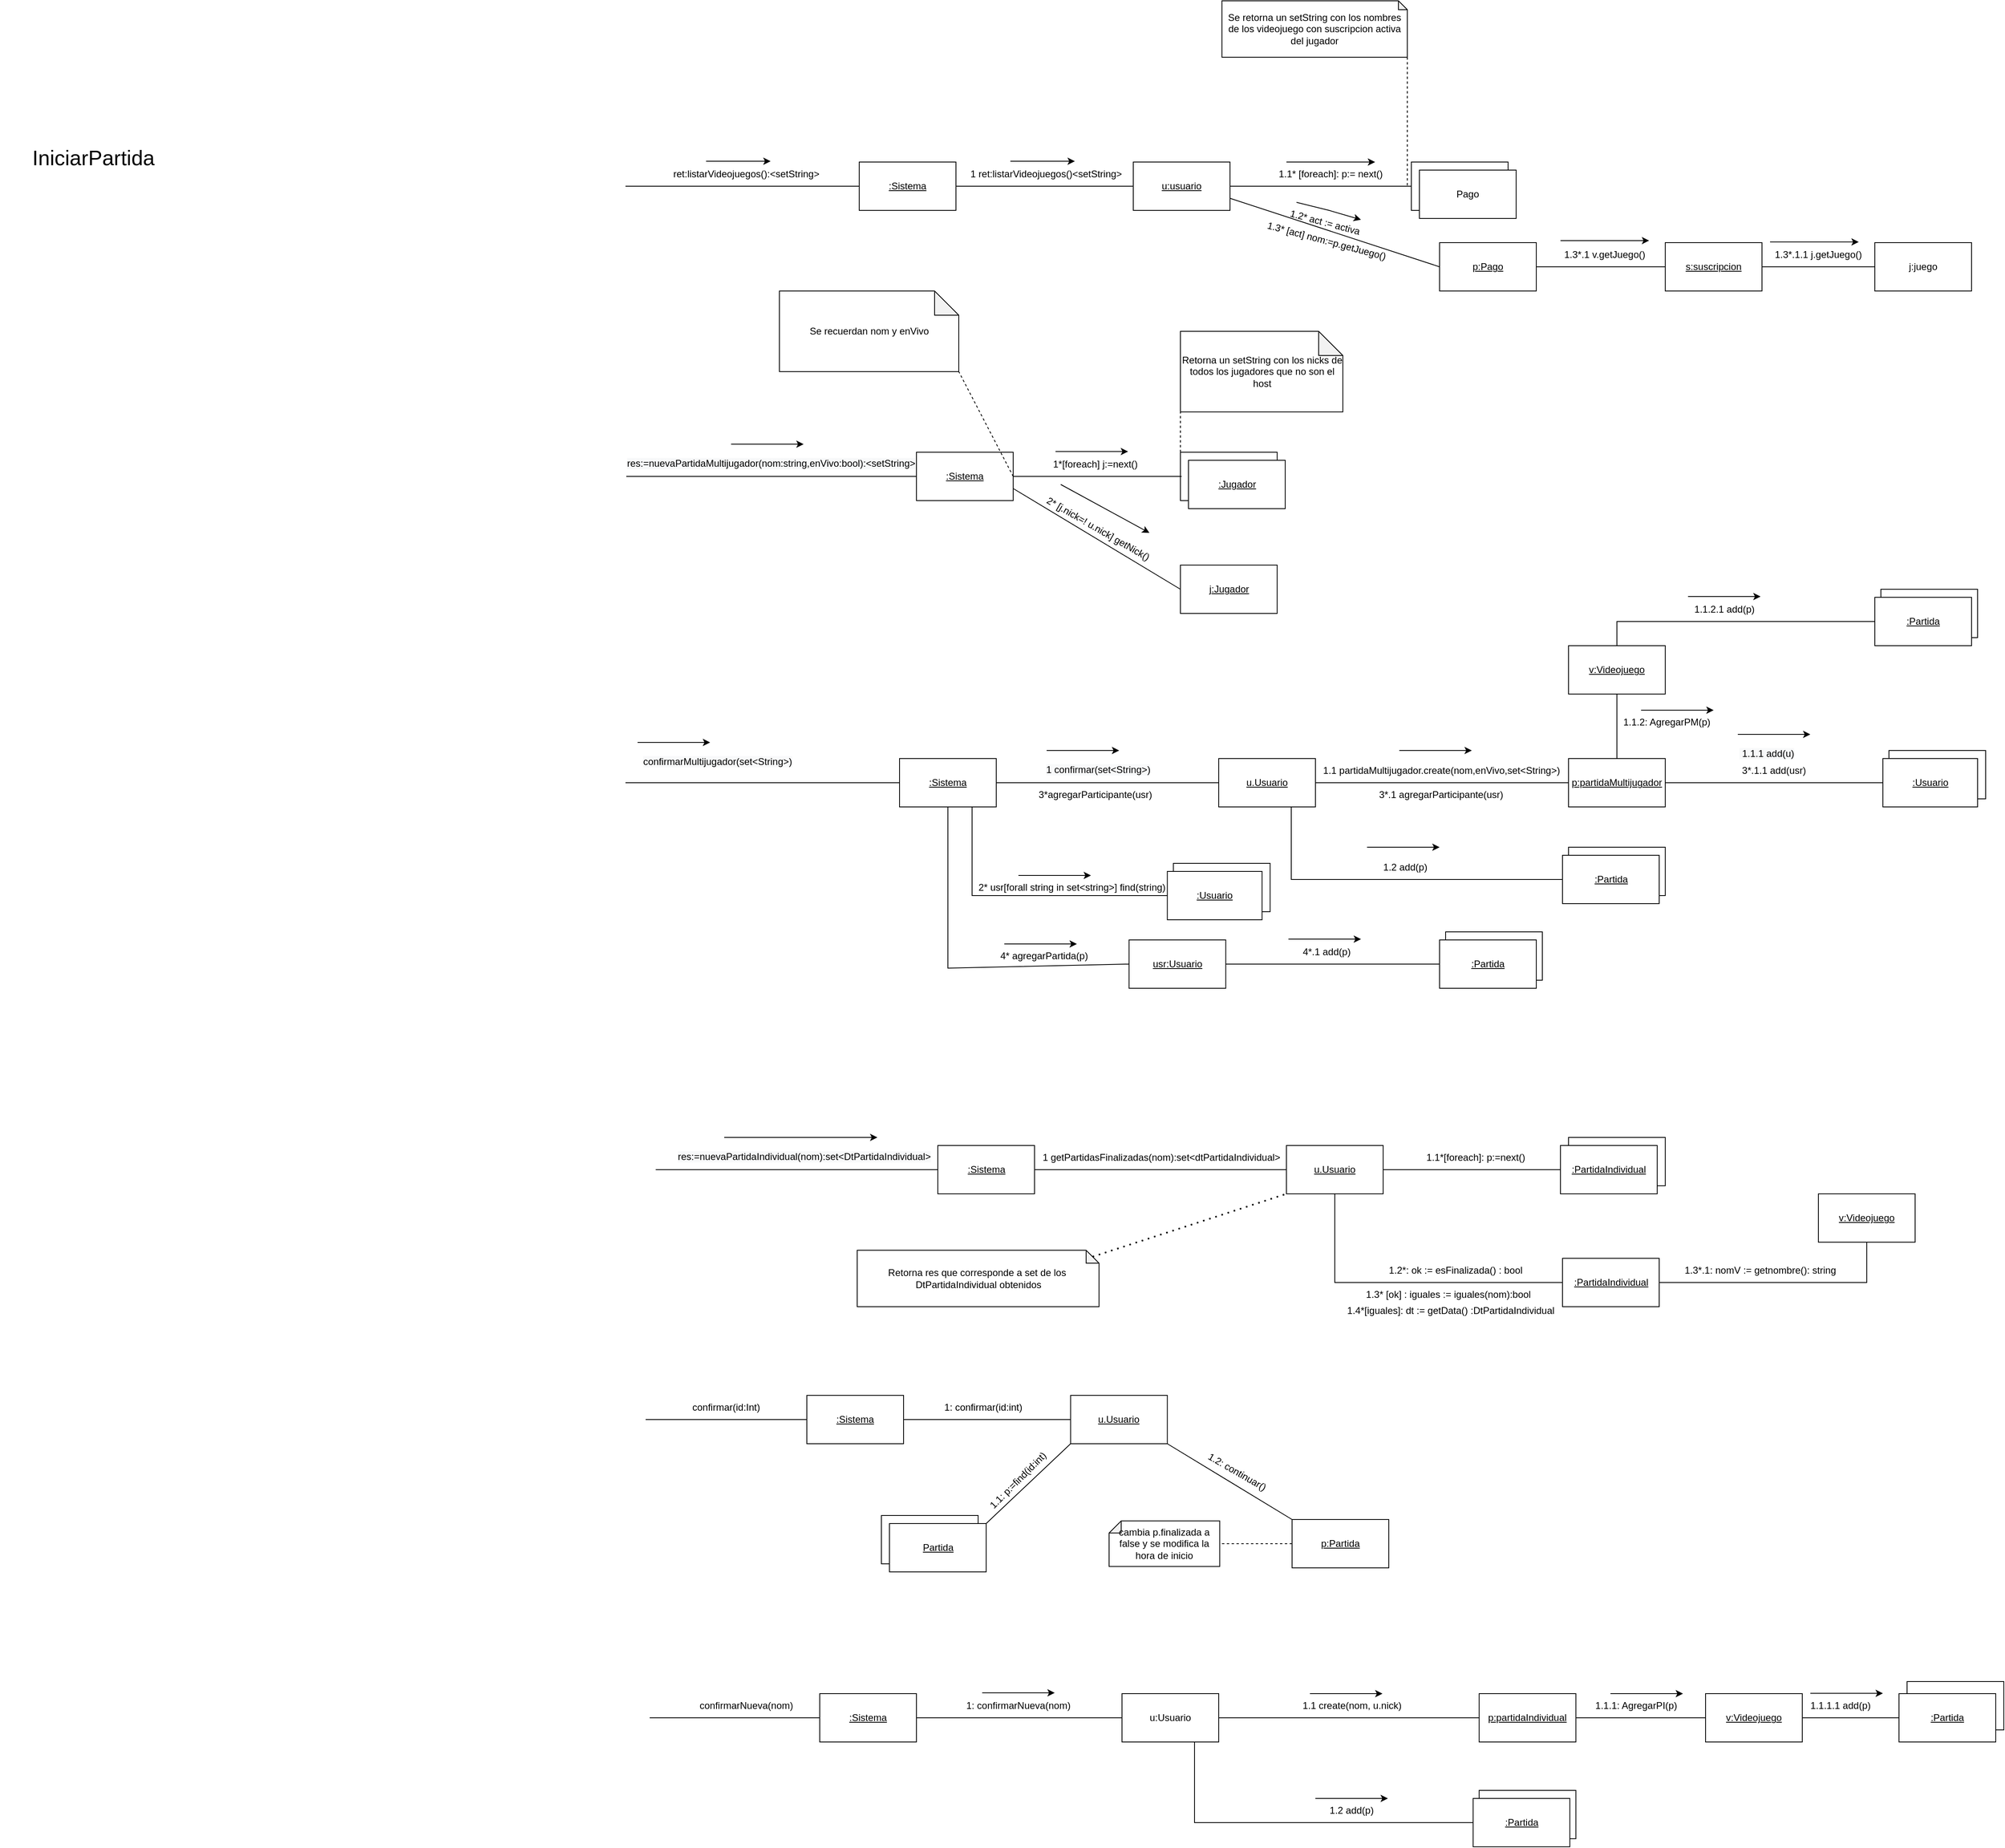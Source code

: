 <mxfile version="18.0.6" type="device"><diagram id="OtfDoVb4GbGmBOMdLBWS" name="Página-1"><mxGraphModel dx="2854" dy="2148" grid="1" gridSize="10" guides="1" tooltips="1" connect="1" arrows="1" fold="1" page="1" pageScale="1" pageWidth="827" pageHeight="1169" math="0" shadow="0"><root><mxCell id="0"/><mxCell id="1" parent="0"/><mxCell id="mD3LH7rzBi5h8LY1vuVC-164" value="&lt;u&gt;:Jugador&lt;/u&gt;" style="rounded=0;whiteSpace=wrap;html=1;" parent="1" vertex="1"><mxGeometry x="688.5" y="400" width="120" height="60" as="geometry"/></mxCell><mxCell id="mD3LH7rzBi5h8LY1vuVC-104" value="" style="rounded=0;whiteSpace=wrap;html=1;fontSize=26;" parent="1" vertex="1"><mxGeometry x="1170" y="1250" width="120" height="60" as="geometry"/></mxCell><mxCell id="mD3LH7rzBi5h8LY1vuVC-1" value="&lt;u&gt;:Sistema&lt;/u&gt;" style="rounded=0;whiteSpace=wrap;html=1;" parent="1" vertex="1"><mxGeometry x="290" y="40" width="120" height="60" as="geometry"/></mxCell><mxCell id="mD3LH7rzBi5h8LY1vuVC-2" value="" style="endArrow=none;html=1;rounded=0;entryX=0;entryY=0.5;entryDx=0;entryDy=0;" parent="1" target="mD3LH7rzBi5h8LY1vuVC-1" edge="1"><mxGeometry width="50" height="50" relative="1" as="geometry"><mxPoint y="70" as="sourcePoint"/><mxPoint x="390" y="160" as="targetPoint"/></mxGeometry></mxCell><mxCell id="mD3LH7rzBi5h8LY1vuVC-3" value="ret:listarVideojuegos():&amp;lt;setString&amp;gt;" style="text;html=1;strokeColor=none;fillColor=none;align=center;verticalAlign=middle;whiteSpace=wrap;rounded=0;" parent="1" vertex="1"><mxGeometry x="20" y="40" width="260" height="30" as="geometry"/></mxCell><mxCell id="mD3LH7rzBi5h8LY1vuVC-5" value="&lt;u&gt;u:usuario&lt;/u&gt;" style="rounded=0;whiteSpace=wrap;html=1;" parent="1" vertex="1"><mxGeometry x="630" y="40" width="120" height="60" as="geometry"/></mxCell><mxCell id="mD3LH7rzBi5h8LY1vuVC-6" value="" style="endArrow=none;html=1;rounded=0;entryX=0;entryY=0.5;entryDx=0;entryDy=0;exitX=1;exitY=0.5;exitDx=0;exitDy=0;" parent="1" source="mD3LH7rzBi5h8LY1vuVC-1" target="mD3LH7rzBi5h8LY1vuVC-5" edge="1"><mxGeometry width="50" height="50" relative="1" as="geometry"><mxPoint x="490" y="200" as="sourcePoint"/><mxPoint x="540" y="150" as="targetPoint"/></mxGeometry></mxCell><mxCell id="mD3LH7rzBi5h8LY1vuVC-7" value="1 ret:listarVideojuegos()&amp;lt;setString&amp;gt;" style="text;html=1;strokeColor=none;fillColor=none;align=center;verticalAlign=middle;whiteSpace=wrap;rounded=0;" parent="1" vertex="1"><mxGeometry x="422.5" y="40" width="197.5" height="30" as="geometry"/></mxCell><mxCell id="mD3LH7rzBi5h8LY1vuVC-9" value="Suscripcion" style="rounded=0;whiteSpace=wrap;html=1;" parent="1" vertex="1"><mxGeometry x="975" y="40" width="120" height="60" as="geometry"/></mxCell><mxCell id="mD3LH7rzBi5h8LY1vuVC-11" value="&lt;u&gt;p:Pago&lt;/u&gt;" style="rounded=0;whiteSpace=wrap;html=1;" parent="1" vertex="1"><mxGeometry x="1010" y="140" width="120" height="60" as="geometry"/></mxCell><mxCell id="mD3LH7rzBi5h8LY1vuVC-12" value="&lt;u&gt;s:suscripcion&lt;/u&gt;" style="rounded=0;whiteSpace=wrap;html=1;" parent="1" vertex="1"><mxGeometry x="1290" y="140" width="120" height="60" as="geometry"/></mxCell><mxCell id="mD3LH7rzBi5h8LY1vuVC-14" value="1.1* [foreach]: p:= next()" style="text;html=1;strokeColor=none;fillColor=none;align=center;verticalAlign=middle;whiteSpace=wrap;rounded=0;" parent="1" vertex="1"><mxGeometry x="760" y="40" width="230" height="30" as="geometry"/></mxCell><mxCell id="mD3LH7rzBi5h8LY1vuVC-17" value="" style="endArrow=none;html=1;rounded=0;entryX=0;entryY=0.5;entryDx=0;entryDy=0;exitX=1;exitY=0.75;exitDx=0;exitDy=0;" parent="1" source="mD3LH7rzBi5h8LY1vuVC-5" target="mD3LH7rzBi5h8LY1vuVC-11" edge="1"><mxGeometry width="50" height="50" relative="1" as="geometry"><mxPoint x="885" y="405" as="sourcePoint"/><mxPoint x="935" y="355" as="targetPoint"/></mxGeometry></mxCell><mxCell id="mD3LH7rzBi5h8LY1vuVC-18" value="1.2* act := activa" style="text;html=1;strokeColor=none;fillColor=none;align=center;verticalAlign=middle;whiteSpace=wrap;rounded=0;rotation=15;" parent="1" vertex="1"><mxGeometry x="782.5" y="100" width="170" height="30" as="geometry"/></mxCell><mxCell id="mD3LH7rzBi5h8LY1vuVC-20" value="" style="endArrow=none;html=1;rounded=0;entryX=0;entryY=0.5;entryDx=0;entryDy=0;exitX=1;exitY=0.5;exitDx=0;exitDy=0;startArrow=none;" parent="1" source="mD3LH7rzBi5h8LY1vuVC-5" target="mD3LH7rzBi5h8LY1vuVC-9" edge="1"><mxGeometry width="50" height="50" relative="1" as="geometry"><mxPoint x="885" y="305" as="sourcePoint"/><mxPoint x="935" y="255" as="targetPoint"/></mxGeometry></mxCell><mxCell id="mD3LH7rzBi5h8LY1vuVC-29" value="" style="endArrow=none;html=1;rounded=0;exitX=0;exitY=0.5;exitDx=0;exitDy=0;entryX=1;entryY=0.5;entryDx=0;entryDy=0;" parent="1" source="mD3LH7rzBi5h8LY1vuVC-12" target="mD3LH7rzBi5h8LY1vuVC-11" edge="1"><mxGeometry width="50" height="50" relative="1" as="geometry"><mxPoint x="745" y="375" as="sourcePoint"/><mxPoint x="720" y="320" as="targetPoint"/></mxGeometry></mxCell><mxCell id="mD3LH7rzBi5h8LY1vuVC-39" value="Se retorna un setString con los nombres de los videojuego con suscripcion activa del jugador" style="shape=note;whiteSpace=wrap;html=1;backgroundOutline=1;darkOpacity=0.05;size=11;" parent="1" vertex="1"><mxGeometry x="740" y="-160" width="230" height="70" as="geometry"/></mxCell><mxCell id="mD3LH7rzBi5h8LY1vuVC-42" value="" style="endArrow=none;html=1;rounded=0;entryX=0;entryY=0.5;entryDx=0;entryDy=0;" parent="1" target="mD3LH7rzBi5h8LY1vuVC-47" edge="1"><mxGeometry width="50" height="50" relative="1" as="geometry"><mxPoint x="1" y="430" as="sourcePoint"/><mxPoint x="-79" y="429.5" as="targetPoint"/></mxGeometry></mxCell><mxCell id="mD3LH7rzBi5h8LY1vuVC-43" value="&lt;span style=&quot;color: rgb(0, 0, 0); font-family: Helvetica; font-size: 12px; font-style: normal; font-variant-ligatures: normal; font-variant-caps: normal; font-weight: 400; letter-spacing: normal; orphans: 2; text-align: center; text-indent: 0px; text-transform: none; widows: 2; word-spacing: 0px; -webkit-text-stroke-width: 0px; background-color: rgb(248, 249, 250); text-decoration-thickness: initial; text-decoration-style: initial; text-decoration-color: initial; float: none; display: inline !important;&quot;&gt;res:=nuevaPartidaMultijugador(nom:string,enVivo:bool):&amp;lt;setString&amp;gt;&lt;/span&gt;" style="text;whiteSpace=wrap;html=1;" parent="1" vertex="1"><mxGeometry y="400" width="370" height="30" as="geometry"/></mxCell><mxCell id="mD3LH7rzBi5h8LY1vuVC-47" value="&lt;u&gt;:Sistema&lt;/u&gt;" style="rounded=0;whiteSpace=wrap;html=1;" parent="1" vertex="1"><mxGeometry x="361" y="400" width="120" height="60" as="geometry"/></mxCell><mxCell id="mD3LH7rzBi5h8LY1vuVC-54" value="" style="endArrow=none;html=1;rounded=0;exitX=1;exitY=0.5;exitDx=0;exitDy=0;" parent="1" source="mD3LH7rzBi5h8LY1vuVC-47" edge="1"><mxGeometry width="50" height="50" relative="1" as="geometry"><mxPoint x="531" y="210" as="sourcePoint"/><mxPoint x="690" y="430" as="targetPoint"/></mxGeometry></mxCell><mxCell id="mD3LH7rzBi5h8LY1vuVC-55" value="1*[foreach] j:=next()" style="text;html=1;strokeColor=none;fillColor=none;align=center;verticalAlign=middle;whiteSpace=wrap;rounded=0;" parent="1" vertex="1"><mxGeometry x="517.5" y="400" width="130" height="30" as="geometry"/></mxCell><mxCell id="mD3LH7rzBi5h8LY1vuVC-69" value="" style="endArrow=classic;html=1;rounded=0;" parent="1" edge="1"><mxGeometry width="50" height="50" relative="1" as="geometry"><mxPoint x="477.5" y="39" as="sourcePoint"/><mxPoint x="557.5" y="39" as="targetPoint"/></mxGeometry></mxCell><mxCell id="mD3LH7rzBi5h8LY1vuVC-70" value="" style="endArrow=classic;html=1;rounded=0;" parent="1" edge="1"><mxGeometry width="50" height="50" relative="1" as="geometry"><mxPoint x="100" y="39" as="sourcePoint"/><mxPoint x="180" y="39" as="targetPoint"/></mxGeometry></mxCell><mxCell id="mD3LH7rzBi5h8LY1vuVC-73" value="" style="endArrow=classic;html=1;rounded=0;entryX=0.75;entryY=0;entryDx=0;entryDy=0;" parent="1" target="mD3LH7rzBi5h8LY1vuVC-18" edge="1"><mxGeometry width="50" height="50" relative="1" as="geometry"><mxPoint x="832.5" y="90" as="sourcePoint"/><mxPoint x="902.5" y="90" as="targetPoint"/><Array as="points"><mxPoint x="873" y="100"/></Array></mxGeometry></mxCell><mxCell id="mD3LH7rzBi5h8LY1vuVC-74" value="" style="endArrow=classic;html=1;rounded=0;" parent="1" edge="1"><mxGeometry width="50" height="50" relative="1" as="geometry"><mxPoint x="820" y="40" as="sourcePoint"/><mxPoint x="930" y="40" as="targetPoint"/></mxGeometry></mxCell><mxCell id="mD3LH7rzBi5h8LY1vuVC-78" value="" style="endArrow=classic;html=1;rounded=0;" parent="1" edge="1"><mxGeometry width="50" height="50" relative="1" as="geometry"><mxPoint x="131" y="390" as="sourcePoint"/><mxPoint x="221" y="390" as="targetPoint"/></mxGeometry></mxCell><mxCell id="mD3LH7rzBi5h8LY1vuVC-80" value="" style="endArrow=classic;html=1;rounded=0;" parent="1" edge="1"><mxGeometry width="50" height="50" relative="1" as="geometry"><mxPoint x="533.5" y="399.17" as="sourcePoint"/><mxPoint x="623.5" y="399.17" as="targetPoint"/></mxGeometry></mxCell><mxCell id="mD3LH7rzBi5h8LY1vuVC-89" value="&lt;blockquote style=&quot;margin: 0 0 0 40px; border: none; padding: 0px;&quot;&gt;&lt;font style=&quot;font-size: 26px;&quot;&gt;IniciarPartida&lt;/font&gt;&lt;/blockquote&gt;" style="text;html=1;strokeColor=none;fillColor=none;align=center;verticalAlign=middle;whiteSpace=wrap;rounded=0;" parent="1" vertex="1"><mxGeometry x="-710" y="20" width="60" height="30" as="geometry"/></mxCell><mxCell id="mD3LH7rzBi5h8LY1vuVC-91" value="&lt;u&gt;:PartidaIndividual&lt;/u&gt;" style="rounded=0;whiteSpace=wrap;html=1;" parent="1" vertex="1"><mxGeometry x="1160" y="1260" width="120" height="60" as="geometry"/></mxCell><mxCell id="mD3LH7rzBi5h8LY1vuVC-92" value="&lt;u&gt;:Sistema&lt;/u&gt;" style="rounded=0;whiteSpace=wrap;html=1;" parent="1" vertex="1"><mxGeometry x="387.5" y="1260" width="120" height="60" as="geometry"/></mxCell><mxCell id="mD3LH7rzBi5h8LY1vuVC-114" value="" style="endArrow=none;html=1;rounded=0;fontSize=12;entryX=0;entryY=0.5;entryDx=0;entryDy=0;" parent="1" target="mD3LH7rzBi5h8LY1vuVC-92" edge="1"><mxGeometry width="50" height="50" relative="1" as="geometry"><mxPoint x="37.5" y="1290" as="sourcePoint"/><mxPoint x="-52.5" y="1320" as="targetPoint"/></mxGeometry></mxCell><mxCell id="mD3LH7rzBi5h8LY1vuVC-115" value="&lt;span style=&quot;color: rgb(0, 0, 0); font-family: Helvetica; font-size: 12px; font-style: normal; font-variant-ligatures: normal; font-variant-caps: normal; font-weight: 400; letter-spacing: normal; orphans: 2; text-align: center; text-indent: 0px; text-transform: none; widows: 2; word-spacing: 0px; -webkit-text-stroke-width: 0px; background-color: rgb(248, 249, 250); text-decoration-thickness: initial; text-decoration-style: initial; text-decoration-color: initial; float: none; display: inline !important;&quot;&gt;res:=nuevaPartidaIndividual(nom):set&amp;lt;DtPartidaIndividual&amp;gt;&lt;/span&gt;" style="text;whiteSpace=wrap;html=1;fontSize=12;" parent="1" vertex="1"><mxGeometry x="62.5" y="1260" width="290" height="30" as="geometry"/></mxCell><mxCell id="mD3LH7rzBi5h8LY1vuVC-116" value="Retorna res que corresponde a set de los&amp;nbsp; DtPartidaIndividual obtenidos" style="shape=note;whiteSpace=wrap;html=1;backgroundOutline=1;darkOpacity=0.05;fontSize=12;size=16;" parent="1" vertex="1"><mxGeometry x="287.5" y="1390" width="300" height="70" as="geometry"/></mxCell><mxCell id="mD3LH7rzBi5h8LY1vuVC-126" value="" style="endArrow=none;dashed=1;html=1;dashPattern=1 3;strokeWidth=2;rounded=0;fontSize=12;exitX=0;exitY=0;exitDx=292;exitDy=8;exitPerimeter=0;entryX=0;entryY=1;entryDx=0;entryDy=0;" parent="1" source="mD3LH7rzBi5h8LY1vuVC-116" target="Uu2-iiqAczVnHF8NXfCC-19" edge="1"><mxGeometry width="50" height="50" relative="1" as="geometry"><mxPoint x="367.5" y="1330" as="sourcePoint"/><mxPoint x="417.5" y="1280" as="targetPoint"/></mxGeometry></mxCell><mxCell id="mD3LH7rzBi5h8LY1vuVC-127" value="" style="endArrow=classic;html=1;rounded=0;fontSize=12;" parent="1" edge="1"><mxGeometry width="50" height="50" relative="1" as="geometry"><mxPoint x="122.5" y="1250" as="sourcePoint"/><mxPoint x="312.5" y="1250" as="targetPoint"/><Array as="points"/></mxGeometry></mxCell><mxCell id="mD3LH7rzBi5h8LY1vuVC-106" value="1.1*[foreach]: p:=next()" style="text;html=1;strokeColor=none;fillColor=none;align=center;verticalAlign=middle;whiteSpace=wrap;rounded=0;fontSize=12;" parent="1" vertex="1"><mxGeometry x="985" y="1260" width="140" height="30" as="geometry"/></mxCell><mxCell id="mD3LH7rzBi5h8LY1vuVC-165" value="&lt;u&gt;:Sistema&lt;/u&gt;" style="rounded=0;whiteSpace=wrap;html=1;fontSize=12;" parent="1" vertex="1"><mxGeometry x="340" y="780" width="120" height="60" as="geometry"/></mxCell><mxCell id="mD3LH7rzBi5h8LY1vuVC-166" value="&lt;u&gt;p:partidaMultijugador&lt;/u&gt;" style="rounded=0;whiteSpace=wrap;html=1;fontSize=12;" parent="1" vertex="1"><mxGeometry x="1170" y="780" width="120" height="60" as="geometry"/></mxCell><mxCell id="mD3LH7rzBi5h8LY1vuVC-170" value="" style="endArrow=none;html=1;rounded=0;fontSize=12;exitX=1;exitY=0.5;exitDx=0;exitDy=0;entryX=0;entryY=0.5;entryDx=0;entryDy=0;" parent="1" source="mD3LH7rzBi5h8LY1vuVC-172" target="mD3LH7rzBi5h8LY1vuVC-166" edge="1"><mxGeometry width="50" height="50" relative="1" as="geometry"><mxPoint x="500" y="880" as="sourcePoint"/><mxPoint x="696" y="860" as="targetPoint"/></mxGeometry></mxCell><mxCell id="mD3LH7rzBi5h8LY1vuVC-172" value="&lt;u&gt;u.Usuario&lt;/u&gt;" style="rounded=0;whiteSpace=wrap;html=1;fontSize=12;" parent="1" vertex="1"><mxGeometry x="736" y="780" width="120" height="60" as="geometry"/></mxCell><mxCell id="mD3LH7rzBi5h8LY1vuVC-173" value="" style="endArrow=none;html=1;rounded=0;fontSize=12;entryX=1;entryY=0.5;entryDx=0;entryDy=0;exitX=0;exitY=0.5;exitDx=0;exitDy=0;" parent="1" source="mD3LH7rzBi5h8LY1vuVC-172" target="mD3LH7rzBi5h8LY1vuVC-165" edge="1"><mxGeometry width="50" height="50" relative="1" as="geometry"><mxPoint x="526" y="960" as="sourcePoint"/><mxPoint x="401" y="896" as="targetPoint"/></mxGeometry></mxCell><mxCell id="mD3LH7rzBi5h8LY1vuVC-174" value="" style="rounded=0;whiteSpace=wrap;html=1;fontSize=12;" parent="1" vertex="1"><mxGeometry x="1170" y="890" width="120" height="60" as="geometry"/></mxCell><mxCell id="mD3LH7rzBi5h8LY1vuVC-175" value="&lt;u&gt;:Partida&lt;/u&gt;" style="rounded=0;whiteSpace=wrap;html=1;fontSize=12;" parent="1" vertex="1"><mxGeometry x="1162.5" y="900" width="120" height="60" as="geometry"/></mxCell><mxCell id="mD3LH7rzBi5h8LY1vuVC-183" value="" style="rounded=0;whiteSpace=wrap;html=1;fontSize=12;" parent="1" vertex="1"><mxGeometry x="679.75" y="910" width="120" height="60" as="geometry"/></mxCell><mxCell id="mD3LH7rzBi5h8LY1vuVC-184" value="&lt;u&gt;:Usuario&lt;/u&gt;" style="rounded=0;whiteSpace=wrap;html=1;fontSize=12;" parent="1" vertex="1"><mxGeometry x="672.25" y="920" width="117.5" height="60" as="geometry"/></mxCell><mxCell id="B0TgdnmBPbxYoNRM-u33-1" value="Pago" style="rounded=0;whiteSpace=wrap;html=1;" parent="1" vertex="1"><mxGeometry x="985" y="50" width="120" height="60" as="geometry"/></mxCell><mxCell id="B0TgdnmBPbxYoNRM-u33-2" value="1.3* [act] nom:=p.getJuego()" style="text;html=1;strokeColor=none;fillColor=none;align=center;verticalAlign=middle;whiteSpace=wrap;rounded=0;rotation=15;" parent="1" vertex="1"><mxGeometry x="789.62" y="122.91" width="160" height="30" as="geometry"/></mxCell><mxCell id="B0TgdnmBPbxYoNRM-u33-4" value="1.3*.1 v.getJuego()" style="text;html=1;strokeColor=none;fillColor=none;align=center;verticalAlign=middle;whiteSpace=wrap;rounded=0;" parent="1" vertex="1"><mxGeometry x="1160" y="140" width="110" height="30" as="geometry"/></mxCell><mxCell id="B0TgdnmBPbxYoNRM-u33-5" value="" style="endArrow=none;html=1;rounded=0;exitX=1;exitY=0.5;exitDx=0;exitDy=0;" parent="1" source="mD3LH7rzBi5h8LY1vuVC-12" edge="1"><mxGeometry width="50" height="50" relative="1" as="geometry"><mxPoint x="1370" y="160" as="sourcePoint"/><mxPoint x="1550" y="170" as="targetPoint"/></mxGeometry></mxCell><mxCell id="B0TgdnmBPbxYoNRM-u33-6" value="j:juego" style="rounded=0;whiteSpace=wrap;html=1;" parent="1" vertex="1"><mxGeometry x="1550" y="140" width="120" height="60" as="geometry"/></mxCell><mxCell id="B0TgdnmBPbxYoNRM-u33-8" value="1.3*.1.1 j.getJuego()" style="text;html=1;strokeColor=none;fillColor=none;align=center;verticalAlign=middle;whiteSpace=wrap;rounded=0;" parent="1" vertex="1"><mxGeometry x="1420" y="140" width="120" height="30" as="geometry"/></mxCell><mxCell id="B0TgdnmBPbxYoNRM-u33-9" value="" style="endArrow=none;dashed=1;html=1;rounded=0;exitX=1;exitY=1;exitDx=0;exitDy=0;exitPerimeter=0;" parent="1" source="mD3LH7rzBi5h8LY1vuVC-39" edge="1"><mxGeometry width="50" height="50" relative="1" as="geometry"><mxPoint x="940" y="250" as="sourcePoint"/><mxPoint x="970" y="70" as="targetPoint"/></mxGeometry></mxCell><mxCell id="B0TgdnmBPbxYoNRM-u33-10" value="&lt;u&gt;:Jugador&lt;/u&gt;" style="rounded=0;whiteSpace=wrap;html=1;" parent="1" vertex="1"><mxGeometry x="698.5" y="410" width="120" height="60" as="geometry"/></mxCell><mxCell id="B0TgdnmBPbxYoNRM-u33-12" value="" style="endArrow=classic;html=1;rounded=0;" parent="1" edge="1"><mxGeometry width="50" height="50" relative="1" as="geometry"><mxPoint x="1160" y="137.49" as="sourcePoint"/><mxPoint x="1270" y="137.49" as="targetPoint"/></mxGeometry></mxCell><mxCell id="B0TgdnmBPbxYoNRM-u33-13" value="" style="endArrow=classic;html=1;rounded=0;" parent="1" edge="1"><mxGeometry width="50" height="50" relative="1" as="geometry"><mxPoint x="1420" y="139.17" as="sourcePoint"/><mxPoint x="1530" y="139.17" as="targetPoint"/></mxGeometry></mxCell><mxCell id="B0TgdnmBPbxYoNRM-u33-14" value="Se recuerdan nom y enVivo" style="shape=note;whiteSpace=wrap;html=1;backgroundOutline=1;darkOpacity=0.05;" parent="1" vertex="1"><mxGeometry x="191" y="200" width="222.5" height="100" as="geometry"/></mxCell><mxCell id="B0TgdnmBPbxYoNRM-u33-16" value="" style="endArrow=none;dashed=1;html=1;rounded=0;entryX=1;entryY=1;entryDx=0;entryDy=0;entryPerimeter=0;exitX=1;exitY=0.5;exitDx=0;exitDy=0;" parent="1" source="mD3LH7rzBi5h8LY1vuVC-47" target="B0TgdnmBPbxYoNRM-u33-14" edge="1"><mxGeometry width="50" height="50" relative="1" as="geometry"><mxPoint x="570" y="450" as="sourcePoint"/><mxPoint x="620" y="400" as="targetPoint"/></mxGeometry></mxCell><mxCell id="B0TgdnmBPbxYoNRM-u33-17" value="Retorna un setString con los nicks de todos los jugadores que no son el host" style="shape=note;whiteSpace=wrap;html=1;backgroundOutline=1;darkOpacity=0.05;" parent="1" vertex="1"><mxGeometry x="688.5" y="250" width="201.5" height="100" as="geometry"/></mxCell><mxCell id="B0TgdnmBPbxYoNRM-u33-18" value="" style="endArrow=none;dashed=1;html=1;rounded=0;entryX=0;entryY=1;entryDx=0;entryDy=0;entryPerimeter=0;exitX=0;exitY=0.5;exitDx=0;exitDy=0;" parent="1" source="mD3LH7rzBi5h8LY1vuVC-164" target="B0TgdnmBPbxYoNRM-u33-17" edge="1"><mxGeometry width="50" height="50" relative="1" as="geometry"><mxPoint x="650" y="370" as="sourcePoint"/><mxPoint x="610" y="430" as="targetPoint"/></mxGeometry></mxCell><mxCell id="B0TgdnmBPbxYoNRM-u33-19" value="&lt;u&gt;j:Jugador&lt;/u&gt;" style="rounded=0;whiteSpace=wrap;html=1;" parent="1" vertex="1"><mxGeometry x="688.5" y="540" width="120" height="60" as="geometry"/></mxCell><mxCell id="B0TgdnmBPbxYoNRM-u33-20" value="" style="endArrow=none;html=1;rounded=0;entryX=1;entryY=0.75;entryDx=0;entryDy=0;exitX=0;exitY=0.5;exitDx=0;exitDy=0;" parent="1" source="B0TgdnmBPbxYoNRM-u33-19" target="mD3LH7rzBi5h8LY1vuVC-47" edge="1"><mxGeometry width="50" height="50" relative="1" as="geometry"><mxPoint x="740" y="550" as="sourcePoint"/><mxPoint x="790" y="500" as="targetPoint"/></mxGeometry></mxCell><mxCell id="B0TgdnmBPbxYoNRM-u33-21" value="2* [j.nick=! u.nick] getNick()" style="text;html=1;strokeColor=none;fillColor=none;align=center;verticalAlign=middle;whiteSpace=wrap;rounded=0;rotation=30;" parent="1" vertex="1"><mxGeometry x="499.75" y="480" width="172.5" height="30" as="geometry"/></mxCell><mxCell id="B0TgdnmBPbxYoNRM-u33-22" value="&lt;span style=&quot;color: rgb(0, 0, 0); font-family: Helvetica; font-size: 12px; font-style: normal; font-variant-ligatures: normal; font-variant-caps: normal; font-weight: 400; letter-spacing: normal; orphans: 2; text-align: center; text-indent: 0px; text-transform: none; widows: 2; word-spacing: 0px; -webkit-text-stroke-width: 0px; background-color: rgb(248, 249, 250); text-decoration-thickness: initial; text-decoration-style: initial; text-decoration-color: initial; float: none; display: inline !important;&quot;&gt;confirmarMultijugador(set&amp;lt;String&amp;gt;)&lt;/span&gt;" style="text;whiteSpace=wrap;html=1;" parent="1" vertex="1"><mxGeometry x="20" y="770" width="370" height="30" as="geometry"/></mxCell><mxCell id="B0TgdnmBPbxYoNRM-u33-24" value="" style="endArrow=none;html=1;rounded=0;" parent="1" edge="1"><mxGeometry width="50" height="50" relative="1" as="geometry"><mxPoint y="810" as="sourcePoint"/><mxPoint x="340" y="810" as="targetPoint"/></mxGeometry></mxCell><mxCell id="B0TgdnmBPbxYoNRM-u33-26" value="1.1 partidaMultijugador.create(nom,enVivo,set&amp;lt;String&amp;gt;)" style="text;html=1;strokeColor=none;fillColor=none;align=center;verticalAlign=middle;whiteSpace=wrap;rounded=0;" parent="1" vertex="1"><mxGeometry x="818.5" y="780" width="386.5" height="30" as="geometry"/></mxCell><mxCell id="B0TgdnmBPbxYoNRM-u33-29" value="" style="endArrow=classic;html=1;rounded=0;" parent="1" edge="1"><mxGeometry width="50" height="50" relative="1" as="geometry"><mxPoint x="540" y="440" as="sourcePoint"/><mxPoint x="650" y="500" as="targetPoint"/></mxGeometry></mxCell><mxCell id="B0TgdnmBPbxYoNRM-u33-30" value="" style="endArrow=classic;html=1;rounded=0;" parent="1" edge="1"><mxGeometry width="50" height="50" relative="1" as="geometry"><mxPoint x="15" y="760" as="sourcePoint"/><mxPoint x="105" y="760" as="targetPoint"/></mxGeometry></mxCell><mxCell id="B0TgdnmBPbxYoNRM-u33-33" value="&lt;span style=&quot;color: rgb(0, 0, 0); font-family: Helvetica; font-size: 12px; font-style: normal; font-variant-ligatures: normal; font-variant-caps: normal; font-weight: 400; letter-spacing: normal; orphans: 2; text-align: center; text-indent: 0px; text-transform: none; widows: 2; word-spacing: 0px; -webkit-text-stroke-width: 0px; background-color: rgb(248, 249, 250); text-decoration-thickness: initial; text-decoration-style: initial; text-decoration-color: initial; float: none; display: inline !important;&quot;&gt;1 confirmar(set&amp;lt;String&amp;gt;)&lt;/span&gt;" style="text;whiteSpace=wrap;html=1;" parent="1" vertex="1"><mxGeometry x="520" y="780" width="370" height="30" as="geometry"/></mxCell><mxCell id="B0TgdnmBPbxYoNRM-u33-34" value="" style="endArrow=classic;html=1;rounded=0;" parent="1" edge="1"><mxGeometry width="50" height="50" relative="1" as="geometry"><mxPoint x="522.5" y="770" as="sourcePoint"/><mxPoint x="612.5" y="770" as="targetPoint"/></mxGeometry></mxCell><mxCell id="B0TgdnmBPbxYoNRM-u33-35" value="" style="endArrow=none;html=1;rounded=0;entryX=0.75;entryY=1;entryDx=0;entryDy=0;exitX=0;exitY=0.5;exitDx=0;exitDy=0;" parent="1" source="mD3LH7rzBi5h8LY1vuVC-175" target="mD3LH7rzBi5h8LY1vuVC-172" edge="1"><mxGeometry width="50" height="50" relative="1" as="geometry"><mxPoint x="790" y="930" as="sourcePoint"/><mxPoint x="840" y="880" as="targetPoint"/><Array as="points"><mxPoint x="826" y="930"/></Array></mxGeometry></mxCell><mxCell id="B0TgdnmBPbxYoNRM-u33-36" value="1.2 add(p)" style="text;html=1;strokeColor=none;fillColor=none;align=center;verticalAlign=middle;whiteSpace=wrap;rounded=0;" parent="1" vertex="1"><mxGeometry x="773.5" y="900" width="386.5" height="30" as="geometry"/></mxCell><mxCell id="B0TgdnmBPbxYoNRM-u33-37" value="" style="endArrow=none;html=1;rounded=0;entryX=0.75;entryY=1;entryDx=0;entryDy=0;exitX=0;exitY=0.5;exitDx=0;exitDy=0;" parent="1" source="mD3LH7rzBi5h8LY1vuVC-184" target="mD3LH7rzBi5h8LY1vuVC-165" edge="1"><mxGeometry width="50" height="50" relative="1" as="geometry"><mxPoint x="490" y="930" as="sourcePoint"/><mxPoint x="540" y="880" as="targetPoint"/><Array as="points"><mxPoint x="430" y="950"/></Array></mxGeometry></mxCell><mxCell id="B0TgdnmBPbxYoNRM-u33-38" value="" style="endArrow=classic;html=1;rounded=0;" parent="1" edge="1"><mxGeometry width="50" height="50" relative="1" as="geometry"><mxPoint x="960" y="770" as="sourcePoint"/><mxPoint x="1050" y="770" as="targetPoint"/></mxGeometry></mxCell><mxCell id="B0TgdnmBPbxYoNRM-u33-39" value="" style="endArrow=classic;html=1;rounded=0;" parent="1" edge="1"><mxGeometry width="50" height="50" relative="1" as="geometry"><mxPoint x="920" y="890" as="sourcePoint"/><mxPoint x="1010" y="890" as="targetPoint"/></mxGeometry></mxCell><mxCell id="B0TgdnmBPbxYoNRM-u33-40" value="4*.1 add(p)" style="text;html=1;strokeColor=none;fillColor=none;align=center;verticalAlign=middle;whiteSpace=wrap;rounded=0;" parent="1" vertex="1"><mxGeometry x="804.62" y="1005" width="130" height="30" as="geometry"/></mxCell><mxCell id="B0TgdnmBPbxYoNRM-u33-43" value="" style="endArrow=none;html=1;rounded=0;entryX=0.5;entryY=1;entryDx=0;entryDy=0;exitX=0;exitY=0.5;exitDx=0;exitDy=0;" parent="1" source="B0TgdnmBPbxYoNRM-u33-45" target="mD3LH7rzBi5h8LY1vuVC-165" edge="1"><mxGeometry width="50" height="50" relative="1" as="geometry"><mxPoint x="610" y="1030" as="sourcePoint"/><mxPoint x="410" y="940" as="targetPoint"/><Array as="points"><mxPoint x="400" y="1040"/></Array></mxGeometry></mxCell><mxCell id="B0TgdnmBPbxYoNRM-u33-45" value="&lt;u&gt;usr:Usuario&lt;/u&gt;" style="rounded=0;whiteSpace=wrap;html=1;fontSize=12;" parent="1" vertex="1"><mxGeometry x="624.75" y="1005" width="120" height="60" as="geometry"/></mxCell><mxCell id="B0TgdnmBPbxYoNRM-u33-46" value="2* usr[forall string in set&amp;lt;string&amp;gt;] find(string)" style="text;html=1;strokeColor=none;fillColor=none;align=center;verticalAlign=middle;whiteSpace=wrap;rounded=0;" parent="1" vertex="1"><mxGeometry x="380" y="925" width="347.5" height="30" as="geometry"/></mxCell><mxCell id="Uu2-iiqAczVnHF8NXfCC-1" value="4* agregarPartida(p)" style="text;html=1;strokeColor=none;fillColor=none;align=center;verticalAlign=middle;whiteSpace=wrap;rounded=0;" parent="1" vertex="1"><mxGeometry x="447.5" y="1010" width="142.5" height="30" as="geometry"/></mxCell><mxCell id="Uu2-iiqAczVnHF8NXfCC-2" value="" style="endArrow=none;html=1;rounded=0;exitX=1;exitY=0.5;exitDx=0;exitDy=0;" parent="1" source="B0TgdnmBPbxYoNRM-u33-45" edge="1"><mxGeometry width="50" height="50" relative="1" as="geometry"><mxPoint x="740" y="1000" as="sourcePoint"/><mxPoint x="1010" y="1035" as="targetPoint"/></mxGeometry></mxCell><mxCell id="Uu2-iiqAczVnHF8NXfCC-3" value="" style="rounded=0;whiteSpace=wrap;html=1;" parent="1" vertex="1"><mxGeometry x="1010" y="1005" width="120" height="60" as="geometry"/></mxCell><mxCell id="Uu2-iiqAczVnHF8NXfCC-4" value="" style="rounded=0;whiteSpace=wrap;html=1;fontSize=12;" parent="1" vertex="1"><mxGeometry x="1017.5" y="995" width="120" height="60" as="geometry"/></mxCell><mxCell id="Uu2-iiqAczVnHF8NXfCC-5" value="&lt;u&gt;:Partida&lt;/u&gt;" style="rounded=0;whiteSpace=wrap;html=1;fontSize=12;" parent="1" vertex="1"><mxGeometry x="1010" y="1005" width="120" height="60" as="geometry"/></mxCell><mxCell id="Uu2-iiqAczVnHF8NXfCC-6" value="" style="endArrow=none;html=1;rounded=0;exitX=1;exitY=0.5;exitDx=0;exitDy=0;" parent="1" source="mD3LH7rzBi5h8LY1vuVC-166" edge="1"><mxGeometry width="50" height="50" relative="1" as="geometry"><mxPoint x="1350" y="950" as="sourcePoint"/><mxPoint x="1560" y="810" as="targetPoint"/></mxGeometry></mxCell><mxCell id="Uu2-iiqAczVnHF8NXfCC-8" value="3*.1.1 add(usr)" style="text;html=1;strokeColor=none;fillColor=none;align=center;verticalAlign=middle;whiteSpace=wrap;rounded=0;" parent="1" vertex="1"><mxGeometry x="1290" y="780" width="270" height="30" as="geometry"/></mxCell><mxCell id="Uu2-iiqAczVnHF8NXfCC-9" value="" style="rounded=0;whiteSpace=wrap;html=1;fontSize=12;" parent="1" vertex="1"><mxGeometry x="1567.5" y="770" width="120" height="60" as="geometry"/></mxCell><mxCell id="Uu2-iiqAczVnHF8NXfCC-10" value="&lt;u&gt;:Usuario&lt;/u&gt;" style="rounded=0;whiteSpace=wrap;html=1;fontSize=12;" parent="1" vertex="1"><mxGeometry x="1560" y="780" width="117.5" height="60" as="geometry"/></mxCell><mxCell id="Uu2-iiqAczVnHF8NXfCC-11" value="3*agregarParticipante(usr)" style="text;html=1;strokeColor=none;fillColor=none;align=center;verticalAlign=middle;whiteSpace=wrap;rounded=0;" parent="1" vertex="1"><mxGeometry x="487.5" y="810" width="190" height="30" as="geometry"/></mxCell><mxCell id="Uu2-iiqAczVnHF8NXfCC-12" value="3*.1 agregarParticipante(usr)" style="text;html=1;strokeColor=none;fillColor=none;align=center;verticalAlign=middle;whiteSpace=wrap;rounded=0;" parent="1" vertex="1"><mxGeometry x="927.63" y="810" width="168.25" height="30" as="geometry"/></mxCell><mxCell id="Uu2-iiqAczVnHF8NXfCC-14" value="" style="endArrow=classic;html=1;rounded=0;" parent="1" edge="1"><mxGeometry width="50" height="50" relative="1" as="geometry"><mxPoint x="487.5" y="925" as="sourcePoint"/><mxPoint x="577.5" y="925" as="targetPoint"/></mxGeometry></mxCell><mxCell id="Uu2-iiqAczVnHF8NXfCC-15" value="" style="endArrow=classic;html=1;rounded=0;" parent="1" edge="1"><mxGeometry width="50" height="50" relative="1" as="geometry"><mxPoint x="470" y="1010" as="sourcePoint"/><mxPoint x="560" y="1010" as="targetPoint"/></mxGeometry></mxCell><mxCell id="Uu2-iiqAczVnHF8NXfCC-16" value="" style="endArrow=classic;html=1;rounded=0;" parent="1" edge="1"><mxGeometry width="50" height="50" relative="1" as="geometry"><mxPoint x="822.5" y="1004" as="sourcePoint"/><mxPoint x="912.5" y="1004" as="targetPoint"/></mxGeometry></mxCell><mxCell id="Uu2-iiqAczVnHF8NXfCC-17" value="" style="endArrow=classic;html=1;rounded=0;" parent="1" edge="1"><mxGeometry width="50" height="50" relative="1" as="geometry"><mxPoint x="1380" y="750" as="sourcePoint"/><mxPoint x="1470" y="750" as="targetPoint"/></mxGeometry></mxCell><mxCell id="Uu2-iiqAczVnHF8NXfCC-18" value="" style="endArrow=none;html=1;rounded=0;entryX=0;entryY=0.5;entryDx=0;entryDy=0;exitX=1;exitY=0.5;exitDx=0;exitDy=0;" parent="1" source="mD3LH7rzBi5h8LY1vuVC-92" target="Uu2-iiqAczVnHF8NXfCC-19" edge="1"><mxGeometry width="50" height="50" relative="1" as="geometry"><mxPoint x="810" y="1451" as="sourcePoint"/><mxPoint x="860" y="1401" as="targetPoint"/></mxGeometry></mxCell><mxCell id="Uu2-iiqAczVnHF8NXfCC-19" value="&lt;u&gt;u.Usuario&lt;/u&gt;" style="rounded=0;whiteSpace=wrap;html=1;fontSize=12;" parent="1" vertex="1"><mxGeometry x="820" y="1260" width="120" height="60" as="geometry"/></mxCell><mxCell id="Uu2-iiqAczVnHF8NXfCC-21" value="" style="endArrow=none;html=1;rounded=0;entryX=0;entryY=0.5;entryDx=0;entryDy=0;exitX=1;exitY=0.5;exitDx=0;exitDy=0;" parent="1" source="Uu2-iiqAczVnHF8NXfCC-19" target="mD3LH7rzBi5h8LY1vuVC-91" edge="1"><mxGeometry width="50" height="50" relative="1" as="geometry"><mxPoint x="780" y="1091" as="sourcePoint"/><mxPoint x="830" y="1041" as="targetPoint"/></mxGeometry></mxCell><mxCell id="Uu2-iiqAczVnHF8NXfCC-22" value="1 getPartidasFinalizadas(nom):set&amp;lt;dtPartidaIndividual&amp;gt;" style="text;html=1;strokeColor=none;fillColor=none;align=center;verticalAlign=middle;whiteSpace=wrap;rounded=0;" parent="1" vertex="1"><mxGeometry x="499.75" y="1260" width="329.75" height="30" as="geometry"/></mxCell><mxCell id="hvC_iu5phKVCr4LgT34W-1" value="&lt;u&gt;:PartidaIndividual&lt;/u&gt;" style="rounded=0;whiteSpace=wrap;html=1;" vertex="1" parent="1"><mxGeometry x="1162.5" y="1400" width="120" height="60" as="geometry"/></mxCell><mxCell id="hvC_iu5phKVCr4LgT34W-2" value="" style="endArrow=none;html=1;rounded=0;exitX=0.5;exitY=1;exitDx=0;exitDy=0;entryX=0;entryY=0.5;entryDx=0;entryDy=0;" edge="1" parent="1" source="Uu2-iiqAczVnHF8NXfCC-19" target="hvC_iu5phKVCr4LgT34W-1"><mxGeometry width="50" height="50" relative="1" as="geometry"><mxPoint x="1440" y="1260" as="sourcePoint"/><mxPoint x="990" y="1563" as="targetPoint"/><Array as="points"><mxPoint x="880" y="1430"/></Array></mxGeometry></mxCell><mxCell id="hvC_iu5phKVCr4LgT34W-3" value="1.2*: ok := esFinalizada() : bool" style="text;html=1;strokeColor=none;fillColor=none;align=center;verticalAlign=middle;whiteSpace=wrap;rounded=0;" vertex="1" parent="1"><mxGeometry x="940" y="1400" width="180" height="30" as="geometry"/></mxCell><mxCell id="hvC_iu5phKVCr4LgT34W-4" value="1.3* [ok] : iguales := iguales(nom):bool" style="text;html=1;strokeColor=none;fillColor=none;align=center;verticalAlign=middle;whiteSpace=wrap;rounded=0;" vertex="1" parent="1"><mxGeometry x="916.75" y="1430" width="208.25" height="30" as="geometry"/></mxCell><mxCell id="hvC_iu5phKVCr4LgT34W-5" value="1.4*[iguales]: dt := getData() :DtPartidaIndividual" style="text;html=1;strokeColor=none;fillColor=none;align=center;verticalAlign=middle;whiteSpace=wrap;rounded=0;" vertex="1" parent="1"><mxGeometry x="869.13" y="1450" width="310" height="30" as="geometry"/></mxCell><mxCell id="hvC_iu5phKVCr4LgT34W-6" value="&lt;u&gt;v:Videojuego&lt;/u&gt;" style="rounded=0;whiteSpace=wrap;html=1;" vertex="1" parent="1"><mxGeometry x="1480" y="1320" width="120" height="60" as="geometry"/></mxCell><mxCell id="hvC_iu5phKVCr4LgT34W-7" value="" style="endArrow=none;html=1;rounded=0;exitX=1;exitY=0.5;exitDx=0;exitDy=0;entryX=0.5;entryY=1;entryDx=0;entryDy=0;" edge="1" parent="1" source="hvC_iu5phKVCr4LgT34W-1" target="hvC_iu5phKVCr4LgT34W-6"><mxGeometry width="50" height="50" relative="1" as="geometry"><mxPoint x="1100" y="1360" as="sourcePoint"/><mxPoint x="1631" y="1440" as="targetPoint"/><Array as="points"><mxPoint x="1540" y="1430"/></Array></mxGeometry></mxCell><mxCell id="hvC_iu5phKVCr4LgT34W-8" value="1.3*.1: nomV := getnombre(): string" style="text;html=1;strokeColor=none;fillColor=none;align=center;verticalAlign=middle;whiteSpace=wrap;rounded=0;" vertex="1" parent="1"><mxGeometry x="1272.5" y="1400" width="270" height="30" as="geometry"/></mxCell><mxCell id="hvC_iu5phKVCr4LgT34W-9" value="" style="endArrow=none;dashed=1;html=1;rounded=0;exitX=0;exitY=0.5;exitDx=0;exitDy=0;entryX=0.5;entryY=1;entryDx=0;entryDy=0;entryPerimeter=0;" edge="1" parent="1" source="hvC_iu5phKVCr4LgT34W-17" target="hvC_iu5phKVCr4LgT34W-10"><mxGeometry width="50" height="50" relative="1" as="geometry"><mxPoint x="820" y="1754" as="sourcePoint"/><mxPoint x="673.25" y="1754" as="targetPoint"/></mxGeometry></mxCell><mxCell id="hvC_iu5phKVCr4LgT34W-10" value="cambia p.finalizada a false y se modifica la hora de inicio" style="shape=note;whiteSpace=wrap;html=1;backgroundOutline=1;darkOpacity=0.05;size=15;direction=north;" vertex="1" parent="1"><mxGeometry x="600" y="1725.75" width="137.25" height="56.5" as="geometry"/></mxCell><mxCell id="hvC_iu5phKVCr4LgT34W-11" value="&lt;u&gt;:Sistema&lt;/u&gt;" style="rounded=0;whiteSpace=wrap;html=1;" vertex="1" parent="1"><mxGeometry x="225" y="1570" width="120" height="60" as="geometry"/></mxCell><mxCell id="hvC_iu5phKVCr4LgT34W-12" value="" style="endArrow=none;html=1;rounded=0;fontSize=12;entryX=0;entryY=0.5;entryDx=0;entryDy=0;" edge="1" parent="1" target="hvC_iu5phKVCr4LgT34W-11"><mxGeometry width="50" height="50" relative="1" as="geometry"><mxPoint x="25" y="1600" as="sourcePoint"/><mxPoint x="255" y="1410" as="targetPoint"/></mxGeometry></mxCell><mxCell id="hvC_iu5phKVCr4LgT34W-13" value="confirmar(id:Int)" style="text;html=1;strokeColor=none;fillColor=none;align=center;verticalAlign=middle;whiteSpace=wrap;rounded=0;fontSize=12;" vertex="1" parent="1"><mxGeometry x="95" y="1570" width="60" height="30" as="geometry"/></mxCell><mxCell id="hvC_iu5phKVCr4LgT34W-14" value="&lt;u&gt;u.Usuario&lt;/u&gt;" style="rounded=0;whiteSpace=wrap;html=1;fontSize=12;" vertex="1" parent="1"><mxGeometry x="552.25" y="1570" width="120" height="60" as="geometry"/></mxCell><mxCell id="hvC_iu5phKVCr4LgT34W-15" value="" style="endArrow=none;html=1;rounded=0;exitX=1;exitY=0.5;exitDx=0;exitDy=0;entryX=0;entryY=0.5;entryDx=0;entryDy=0;" edge="1" parent="1" source="hvC_iu5phKVCr4LgT34W-11" target="hvC_iu5phKVCr4LgT34W-14"><mxGeometry width="50" height="50" relative="1" as="geometry"><mxPoint x="550" y="1510" as="sourcePoint"/><mxPoint x="600" y="1460" as="targetPoint"/></mxGeometry></mxCell><mxCell id="hvC_iu5phKVCr4LgT34W-16" value="1: confirmar(id:int)" style="text;html=1;strokeColor=none;fillColor=none;align=center;verticalAlign=middle;whiteSpace=wrap;rounded=0;" vertex="1" parent="1"><mxGeometry x="361" y="1570" width="166" height="30" as="geometry"/></mxCell><mxCell id="hvC_iu5phKVCr4LgT34W-17" value="&lt;u&gt;p:Partida&lt;/u&gt;" style="rounded=0;whiteSpace=wrap;html=1;" vertex="1" parent="1"><mxGeometry x="827" y="1724" width="120" height="60" as="geometry"/></mxCell><mxCell id="hvC_iu5phKVCr4LgT34W-18" value="&lt;u&gt;p:Partida&lt;/u&gt;" style="rounded=0;whiteSpace=wrap;html=1;" vertex="1" parent="1"><mxGeometry x="317.5" y="1719" width="120" height="60" as="geometry"/></mxCell><mxCell id="hvC_iu5phKVCr4LgT34W-19" value="&lt;u&gt;Partida&lt;/u&gt;" style="rounded=0;whiteSpace=wrap;html=1;" vertex="1" parent="1"><mxGeometry x="327.5" y="1729" width="120" height="60" as="geometry"/></mxCell><mxCell id="hvC_iu5phKVCr4LgT34W-20" value="" style="endArrow=none;html=1;rounded=0;entryX=0;entryY=1;entryDx=0;entryDy=0;exitX=1;exitY=0;exitDx=0;exitDy=0;" edge="1" parent="1" source="hvC_iu5phKVCr4LgT34W-19" target="hvC_iu5phKVCr4LgT34W-14"><mxGeometry width="50" height="50" relative="1" as="geometry"><mxPoint x="750" y="1830" as="sourcePoint"/><mxPoint x="800" y="1780" as="targetPoint"/></mxGeometry></mxCell><mxCell id="hvC_iu5phKVCr4LgT34W-21" value="1.1: p:=find(id:int)" style="text;html=1;strokeColor=none;fillColor=none;align=center;verticalAlign=middle;whiteSpace=wrap;rounded=0;rotation=-45;" vertex="1" parent="1"><mxGeometry x="414.38" y="1660" width="146.25" height="30" as="geometry"/></mxCell><mxCell id="hvC_iu5phKVCr4LgT34W-22" value="" style="endArrow=none;html=1;rounded=0;entryX=1;entryY=1;entryDx=0;entryDy=0;exitX=0;exitY=0;exitDx=0;exitDy=0;" edge="1" parent="1" source="hvC_iu5phKVCr4LgT34W-17" target="hvC_iu5phKVCr4LgT34W-14"><mxGeometry width="50" height="50" relative="1" as="geometry"><mxPoint x="750" y="1830" as="sourcePoint"/><mxPoint x="800" y="1780" as="targetPoint"/></mxGeometry></mxCell><mxCell id="hvC_iu5phKVCr4LgT34W-23" value="1.2: continuar()" style="text;html=1;strokeColor=none;fillColor=none;align=center;verticalAlign=middle;whiteSpace=wrap;rounded=0;rotation=30;" vertex="1" parent="1"><mxGeometry x="692.75" y="1650" width="131.5" height="30" as="geometry"/></mxCell><mxCell id="hvC_iu5phKVCr4LgT34W-27" value="&lt;u&gt;:Sistema&lt;/u&gt;" style="rounded=0;whiteSpace=wrap;html=1;" vertex="1" parent="1"><mxGeometry x="241" y="1940" width="120" height="60" as="geometry"/></mxCell><mxCell id="hvC_iu5phKVCr4LgT34W-28" value="" style="endArrow=none;html=1;rounded=0;entryX=0;entryY=0.5;entryDx=0;entryDy=0;" edge="1" parent="1" target="hvC_iu5phKVCr4LgT34W-27"><mxGeometry width="50" height="50" relative="1" as="geometry"><mxPoint x="30" y="1970" as="sourcePoint"/><mxPoint x="650" y="1850" as="targetPoint"/></mxGeometry></mxCell><mxCell id="hvC_iu5phKVCr4LgT34W-29" value="confirmarNueva(nom)" style="text;html=1;strokeColor=none;fillColor=none;align=center;verticalAlign=middle;whiteSpace=wrap;rounded=0;" vertex="1" parent="1"><mxGeometry x="120" y="1940" width="60" height="30" as="geometry"/></mxCell><mxCell id="hvC_iu5phKVCr4LgT34W-30" value="u:Usuario" style="rounded=0;whiteSpace=wrap;html=1;" vertex="1" parent="1"><mxGeometry x="616" y="1940" width="120" height="60" as="geometry"/></mxCell><mxCell id="hvC_iu5phKVCr4LgT34W-31" value="&lt;span style=&quot;color: rgb(0, 0, 0); font-family: Helvetica; font-size: 12px; font-style: normal; font-variant-ligatures: normal; font-variant-caps: normal; font-weight: 400; letter-spacing: normal; orphans: 2; text-align: center; text-indent: 0px; text-transform: none; widows: 2; word-spacing: 0px; -webkit-text-stroke-width: 0px; background-color: rgb(248, 249, 250); text-decoration-thickness: initial; text-decoration-style: initial; text-decoration-color: initial; float: none; display: inline !important;&quot;&gt;&amp;nbsp;1.1.1 add(u)&lt;/span&gt;" style="text;whiteSpace=wrap;html=1;" vertex="1" parent="1"><mxGeometry x="1380" y="760" width="100" height="30" as="geometry"/></mxCell><mxCell id="hvC_iu5phKVCr4LgT34W-32" value="&lt;u&gt;v:Videojuego&lt;/u&gt;" style="rounded=0;whiteSpace=wrap;html=1;" vertex="1" parent="1"><mxGeometry x="1170" y="640" width="120" height="60" as="geometry"/></mxCell><mxCell id="hvC_iu5phKVCr4LgT34W-33" value="" style="endArrow=none;html=1;rounded=0;entryX=0.5;entryY=1;entryDx=0;entryDy=0;exitX=0.5;exitY=0;exitDx=0;exitDy=0;" edge="1" parent="1" source="mD3LH7rzBi5h8LY1vuVC-166" target="hvC_iu5phKVCr4LgT34W-32"><mxGeometry width="50" height="50" relative="1" as="geometry"><mxPoint x="1090" y="800" as="sourcePoint"/><mxPoint x="1140" y="750" as="targetPoint"/></mxGeometry></mxCell><mxCell id="hvC_iu5phKVCr4LgT34W-34" value="1.1.2: AgregarPM(p)" style="text;html=1;strokeColor=none;fillColor=none;align=center;verticalAlign=middle;whiteSpace=wrap;rounded=0;" vertex="1" parent="1"><mxGeometry x="1202.5" y="720" width="177.5" height="30" as="geometry"/></mxCell><mxCell id="hvC_iu5phKVCr4LgT34W-35" value="" style="rounded=0;whiteSpace=wrap;html=1;fontSize=12;" vertex="1" parent="1"><mxGeometry x="1557.5" y="570" width="120" height="60" as="geometry"/></mxCell><mxCell id="hvC_iu5phKVCr4LgT34W-36" value="&lt;u&gt;:Partida&lt;/u&gt;" style="rounded=0;whiteSpace=wrap;html=1;fontSize=12;" vertex="1" parent="1"><mxGeometry x="1550" y="580" width="120" height="60" as="geometry"/></mxCell><mxCell id="hvC_iu5phKVCr4LgT34W-37" value="" style="endArrow=none;html=1;rounded=0;entryX=0.5;entryY=0;entryDx=0;entryDy=0;exitX=0;exitY=0.5;exitDx=0;exitDy=0;" edge="1" parent="1" source="hvC_iu5phKVCr4LgT34W-36" target="hvC_iu5phKVCr4LgT34W-32"><mxGeometry width="50" height="50" relative="1" as="geometry"><mxPoint x="1177.5" y="610" as="sourcePoint"/><mxPoint x="1213.5" y="520" as="targetPoint"/><Array as="points"><mxPoint x="1230" y="610"/></Array></mxGeometry></mxCell><mxCell id="hvC_iu5phKVCr4LgT34W-38" value="" style="endArrow=classic;html=1;rounded=0;" edge="1" parent="1"><mxGeometry width="50" height="50" relative="1" as="geometry"><mxPoint x="1318.25" y="579" as="sourcePoint"/><mxPoint x="1408.25" y="579" as="targetPoint"/></mxGeometry></mxCell><mxCell id="hvC_iu5phKVCr4LgT34W-39" value="1.1.2.1 add(p)" style="text;html=1;strokeColor=none;fillColor=none;align=center;verticalAlign=middle;whiteSpace=wrap;rounded=0;" vertex="1" parent="1"><mxGeometry x="1170" y="580" width="386.5" height="30" as="geometry"/></mxCell><mxCell id="hvC_iu5phKVCr4LgT34W-41" value="" style="endArrow=classic;html=1;rounded=0;" edge="1" parent="1"><mxGeometry width="50" height="50" relative="1" as="geometry"><mxPoint x="1260" y="720" as="sourcePoint"/><mxPoint x="1350" y="720" as="targetPoint"/></mxGeometry></mxCell><mxCell id="hvC_iu5phKVCr4LgT34W-42" value="" style="endArrow=none;html=1;rounded=0;exitX=1;exitY=0.5;exitDx=0;exitDy=0;entryX=0;entryY=0.5;entryDx=0;entryDy=0;" edge="1" parent="1" source="hvC_iu5phKVCr4LgT34W-27" target="hvC_iu5phKVCr4LgT34W-30"><mxGeometry width="50" height="50" relative="1" as="geometry"><mxPoint x="620" y="1890" as="sourcePoint"/><mxPoint x="670" y="1840" as="targetPoint"/></mxGeometry></mxCell><mxCell id="hvC_iu5phKVCr4LgT34W-44" value="1: confirmarNueva(nom)" style="text;html=1;strokeColor=none;fillColor=none;align=center;verticalAlign=middle;whiteSpace=wrap;rounded=0;" vertex="1" parent="1"><mxGeometry x="406.01" y="1940" width="163" height="30" as="geometry"/></mxCell><mxCell id="hvC_iu5phKVCr4LgT34W-45" value="&lt;u&gt;p:partidaIndividual&lt;/u&gt;" style="rounded=0;whiteSpace=wrap;html=1;fontSize=12;" vertex="1" parent="1"><mxGeometry x="1059.13" y="1940" width="120" height="60" as="geometry"/></mxCell><mxCell id="hvC_iu5phKVCr4LgT34W-46" value="" style="endArrow=none;html=1;rounded=0;fontSize=12;exitX=1;exitY=0.5;exitDx=0;exitDy=0;entryX=0;entryY=0.5;entryDx=0;entryDy=0;" edge="1" parent="1" target="hvC_iu5phKVCr4LgT34W-45" source="hvC_iu5phKVCr4LgT34W-30"><mxGeometry width="50" height="50" relative="1" as="geometry"><mxPoint x="745.13" y="1980" as="sourcePoint"/><mxPoint x="585.13" y="2030" as="targetPoint"/></mxGeometry></mxCell><mxCell id="hvC_iu5phKVCr4LgT34W-47" value="" style="rounded=0;whiteSpace=wrap;html=1;fontSize=12;" vertex="1" parent="1"><mxGeometry x="1059.13" y="2060" width="120" height="60" as="geometry"/></mxCell><mxCell id="hvC_iu5phKVCr4LgT34W-48" value="&lt;u&gt;:Partida&lt;/u&gt;" style="rounded=0;whiteSpace=wrap;html=1;fontSize=12;" vertex="1" parent="1"><mxGeometry x="1051.63" y="2070" width="120" height="60" as="geometry"/></mxCell><mxCell id="hvC_iu5phKVCr4LgT34W-49" value="1.1 create(nom, u.nick)" style="text;html=1;strokeColor=none;fillColor=none;align=center;verticalAlign=middle;whiteSpace=wrap;rounded=0;" vertex="1" parent="1"><mxGeometry x="707.63" y="1940" width="386.5" height="30" as="geometry"/></mxCell><mxCell id="hvC_iu5phKVCr4LgT34W-50" value="" style="endArrow=none;html=1;rounded=0;entryX=0.75;entryY=1;entryDx=0;entryDy=0;exitX=0;exitY=0.5;exitDx=0;exitDy=0;" edge="1" parent="1" source="hvC_iu5phKVCr4LgT34W-48" target="hvC_iu5phKVCr4LgT34W-30"><mxGeometry width="50" height="50" relative="1" as="geometry"><mxPoint x="679.13" y="2100" as="sourcePoint"/><mxPoint x="715.13" y="2010" as="targetPoint"/><Array as="points"><mxPoint x="706" y="2100"/></Array></mxGeometry></mxCell><mxCell id="hvC_iu5phKVCr4LgT34W-51" value="" style="endArrow=classic;html=1;rounded=0;" edge="1" parent="1"><mxGeometry width="50" height="50" relative="1" as="geometry"><mxPoint x="849.13" y="1940" as="sourcePoint"/><mxPoint x="939.13" y="1940" as="targetPoint"/></mxGeometry></mxCell><mxCell id="hvC_iu5phKVCr4LgT34W-52" value="" style="endArrow=classic;html=1;rounded=0;" edge="1" parent="1"><mxGeometry width="50" height="50" relative="1" as="geometry"><mxPoint x="855.88" y="2070" as="sourcePoint"/><mxPoint x="945.88" y="2070" as="targetPoint"/></mxGeometry></mxCell><mxCell id="hvC_iu5phKVCr4LgT34W-54" value="" style="endArrow=classic;html=1;rounded=0;" edge="1" parent="1"><mxGeometry width="50" height="50" relative="1" as="geometry"><mxPoint x="442.51" y="1939" as="sourcePoint"/><mxPoint x="532.51" y="1939" as="targetPoint"/></mxGeometry></mxCell><mxCell id="hvC_iu5phKVCr4LgT34W-55" value="1.2 add(p)" style="text;html=1;strokeColor=none;fillColor=none;align=center;verticalAlign=middle;whiteSpace=wrap;rounded=0;" vertex="1" parent="1"><mxGeometry x="870.88" y="2070" width="60" height="30" as="geometry"/></mxCell><mxCell id="hvC_iu5phKVCr4LgT34W-58" value="&lt;u&gt;v:Videojuego&lt;/u&gt;" style="rounded=0;whiteSpace=wrap;html=1;" vertex="1" parent="1"><mxGeometry x="1340" y="1940" width="120" height="60" as="geometry"/></mxCell><mxCell id="hvC_iu5phKVCr4LgT34W-59" value="" style="endArrow=none;html=1;rounded=0;exitX=1;exitY=0.5;exitDx=0;exitDy=0;entryX=0;entryY=0.5;entryDx=0;entryDy=0;" edge="1" parent="1" target="hvC_iu5phKVCr4LgT34W-58" source="hvC_iu5phKVCr4LgT34W-45"><mxGeometry width="50" height="50" relative="1" as="geometry"><mxPoint x="1120" y="1929" as="sourcePoint"/><mxPoint x="1300" y="1970" as="targetPoint"/></mxGeometry></mxCell><mxCell id="hvC_iu5phKVCr4LgT34W-60" value="1.1.1: AgregarPI(p)" style="text;html=1;strokeColor=none;fillColor=none;align=center;verticalAlign=middle;whiteSpace=wrap;rounded=0;" vertex="1" parent="1"><mxGeometry x="1164.5" y="1940" width="177.5" height="30" as="geometry"/></mxCell><mxCell id="hvC_iu5phKVCr4LgT34W-61" value="" style="rounded=0;whiteSpace=wrap;html=1;fontSize=12;" vertex="1" parent="1"><mxGeometry x="1590" y="1925" width="120" height="60" as="geometry"/></mxCell><mxCell id="hvC_iu5phKVCr4LgT34W-62" value="&lt;u&gt;:Partida&lt;/u&gt;" style="rounded=0;whiteSpace=wrap;html=1;fontSize=12;" vertex="1" parent="1"><mxGeometry x="1580" y="1940" width="120" height="60" as="geometry"/></mxCell><mxCell id="hvC_iu5phKVCr4LgT34W-63" value="" style="endArrow=none;html=1;rounded=0;entryX=1;entryY=0.5;entryDx=0;entryDy=0;exitX=0;exitY=0.5;exitDx=0;exitDy=0;" edge="1" parent="1" source="hvC_iu5phKVCr4LgT34W-62" target="hvC_iu5phKVCr4LgT34W-58"><mxGeometry width="50" height="50" relative="1" as="geometry"><mxPoint x="1067.5" y="1759" as="sourcePoint"/><mxPoint x="1103.5" y="1669" as="targetPoint"/><Array as="points"><mxPoint x="1540" y="1970"/></Array></mxGeometry></mxCell><mxCell id="hvC_iu5phKVCr4LgT34W-64" value="" style="endArrow=classic;html=1;rounded=0;" edge="1" parent="1"><mxGeometry width="50" height="50" relative="1" as="geometry"><mxPoint x="1470" y="1939.67" as="sourcePoint"/><mxPoint x="1560" y="1939.67" as="targetPoint"/></mxGeometry></mxCell><mxCell id="hvC_iu5phKVCr4LgT34W-65" value="1.1.1.1 add(p)" style="text;html=1;strokeColor=none;fillColor=none;align=center;verticalAlign=middle;whiteSpace=wrap;rounded=0;" vertex="1" parent="1"><mxGeometry x="1313.5" y="1940" width="386.5" height="30" as="geometry"/></mxCell><mxCell id="hvC_iu5phKVCr4LgT34W-66" value="" style="endArrow=classic;html=1;rounded=0;" edge="1" parent="1"><mxGeometry width="50" height="50" relative="1" as="geometry"><mxPoint x="1222" y="1940" as="sourcePoint"/><mxPoint x="1312" y="1940" as="targetPoint"/></mxGeometry></mxCell></root></mxGraphModel></diagram></mxfile>